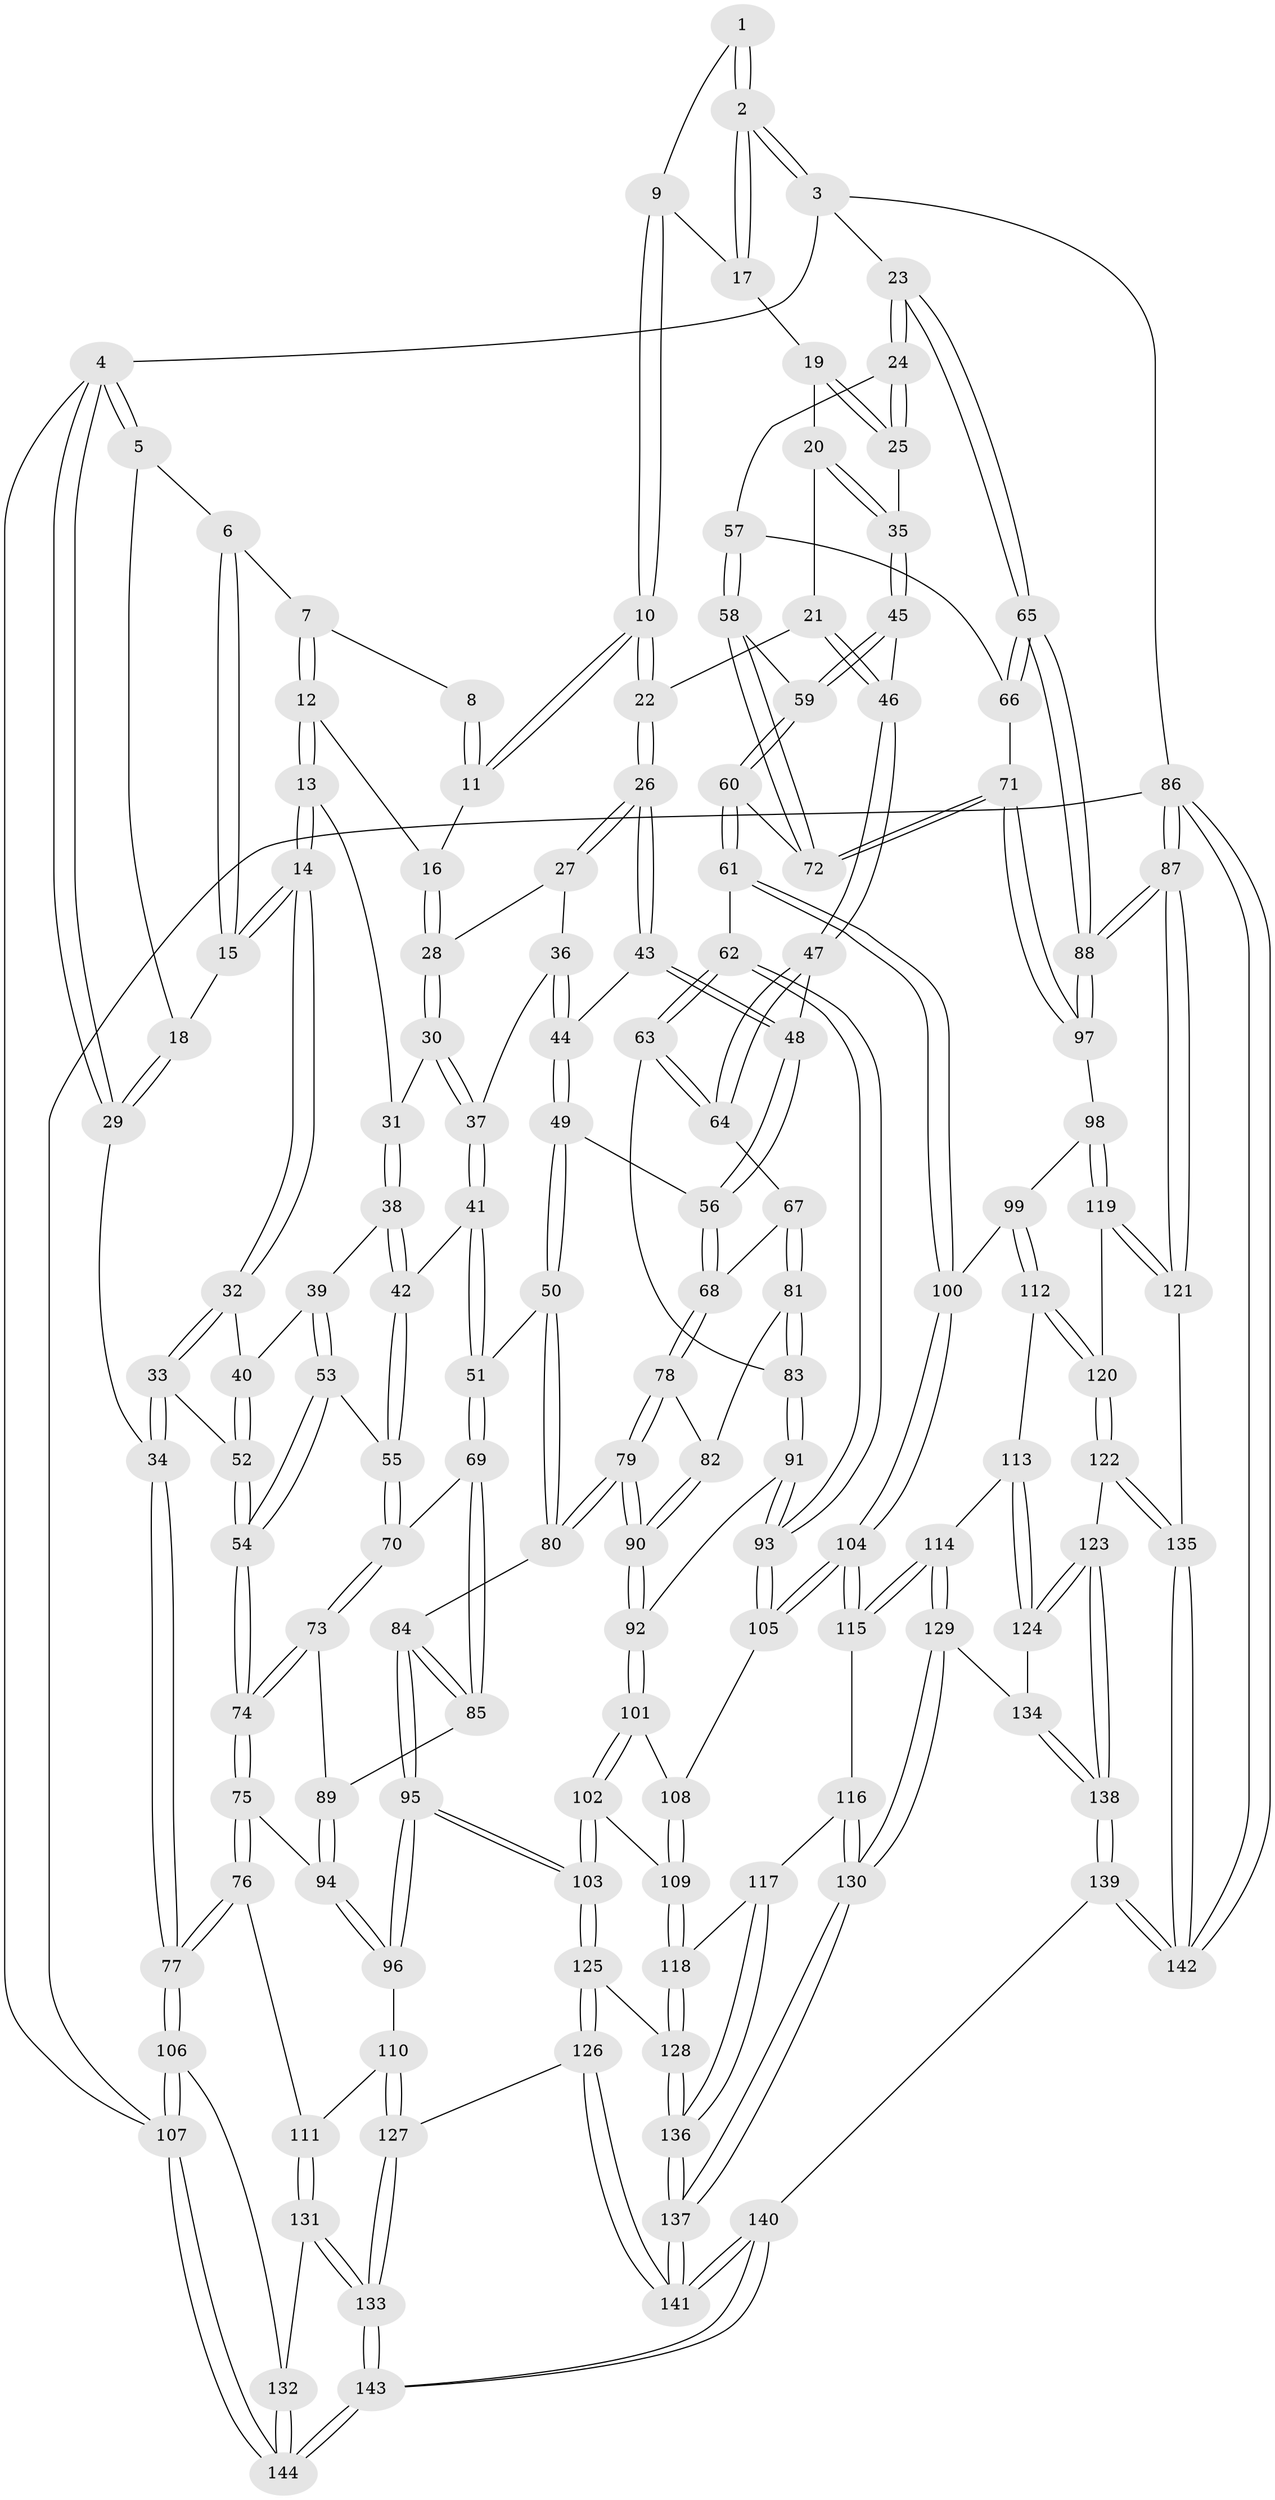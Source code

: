 // Generated by graph-tools (version 1.1) at 2025/38/03/09/25 02:38:47]
// undirected, 144 vertices, 357 edges
graph export_dot {
graph [start="1"]
  node [color=gray90,style=filled];
  1 [pos="+0.48174812927329713+0"];
  2 [pos="+1+0"];
  3 [pos="+1+0"];
  4 [pos="+0+0"];
  5 [pos="+0+0"];
  6 [pos="+0.1257963514074599+0"];
  7 [pos="+0.2689848395974142+0"];
  8 [pos="+0.39038885928534256+0"];
  9 [pos="+0.5363587053061746+0.020781090094936373"];
  10 [pos="+0.5197570242820929+0.1653701383735933"];
  11 [pos="+0.4122693871779099+0.14216657750159065"];
  12 [pos="+0.2651924861793675+0.15591070342518754"];
  13 [pos="+0.19891642195520448+0.2261755047330535"];
  14 [pos="+0.17330959326035092+0.22949642745975374"];
  15 [pos="+0.12041892447789157+0.1851612225905284"];
  16 [pos="+0.35467236577502026+0.17033442896068096"];
  17 [pos="+0.7050179411294708+0.10530674052674134"];
  18 [pos="+0.07121726793460144+0.17196189591015193"];
  19 [pos="+0.6900545825040397+0.14546042093930092"];
  20 [pos="+0.619516158940107+0.22551086406973775"];
  21 [pos="+0.579769657229607+0.2439534882369808"];
  22 [pos="+0.5684723127116489+0.24463843201950153"];
  23 [pos="+1+0.03705085277101922"];
  24 [pos="+0.9279808617500547+0.2937408904370459"];
  25 [pos="+0.9059660632313191+0.2940867412133235"];
  26 [pos="+0.5678506999650018+0.24535489276148345"];
  27 [pos="+0.5020316403510612+0.26159305104927305"];
  28 [pos="+0.38485380192559016+0.2380152936958564"];
  29 [pos="+0+0.21353968846620489"];
  30 [pos="+0.3591057591226691+0.30532244715890916"];
  31 [pos="+0.20875220403801345+0.23744526741668534"];
  32 [pos="+0.1515951294089542+0.26039950036205817"];
  33 [pos="+0.02286443343271825+0.3884370596114545"];
  34 [pos="+0+0.3778313149099731"];
  35 [pos="+0.8201596895941227+0.3127126927139588"];
  36 [pos="+0.41080036438380474+0.3258280875023388"];
  37 [pos="+0.36946656467091826+0.3277531554808641"];
  38 [pos="+0.26763806413794555+0.3812632548959141"];
  39 [pos="+0.2033018612264246+0.40397130827324806"];
  40 [pos="+0.18831742434311796+0.39153435635436495"];
  41 [pos="+0.32892062492959434+0.4237782103943023"];
  42 [pos="+0.324479648865725+0.42366885573618407"];
  43 [pos="+0.5656109315299294+0.25439194502407847"];
  44 [pos="+0.46605829438337676+0.39603535044616867"];
  45 [pos="+0.7047794462265158+0.4030738417338336"];
  46 [pos="+0.7045120843123505+0.4030547936976055"];
  47 [pos="+0.6375571462128177+0.4483332363816695"];
  48 [pos="+0.5725987209908636+0.42885855343799784"];
  49 [pos="+0.45890582018251636+0.4545639695627936"];
  50 [pos="+0.40286238591156476+0.4784770867013197"];
  51 [pos="+0.3318387496810425+0.4261098418073549"];
  52 [pos="+0.04898337482629543+0.413179739538743"];
  53 [pos="+0.18334429308036496+0.45875951966326084"];
  54 [pos="+0.11858571204017572+0.49943063354056955"];
  55 [pos="+0.27247783823220084+0.4673346508614855"];
  56 [pos="+0.5131970933327973+0.4661916947597698"];
  57 [pos="+0.9024823405833757+0.3954425052064572"];
  58 [pos="+0.8552206875803551+0.46378975214852364"];
  59 [pos="+0.7084785674535253+0.4085873610073784"];
  60 [pos="+0.7729003001512539+0.5527089899795089"];
  61 [pos="+0.7530771410209177+0.5696143089382301"];
  62 [pos="+0.7399540387772806+0.5695461536189135"];
  63 [pos="+0.6521849406549852+0.5436918516941025"];
  64 [pos="+0.6391408176812872+0.4742732414213771"];
  65 [pos="+1+0.620134526131837"];
  66 [pos="+0.9473017361282776+0.4820451512770899"];
  67 [pos="+0.5600679766523109+0.517058871190063"];
  68 [pos="+0.5206569819225711+0.4820507158669092"];
  69 [pos="+0.2924556540438546+0.5554162599554885"];
  70 [pos="+0.2695042945715322+0.4764264613251474"];
  71 [pos="+0.9220960142691369+0.6143026869893928"];
  72 [pos="+0.8196716462508957+0.5415509384395029"];
  73 [pos="+0.2089727371790603+0.557317457098059"];
  74 [pos="+0.12947911299893483+0.5599779029538631"];
  75 [pos="+0.11504718461414518+0.5920347379055472"];
  76 [pos="+0+0.7042309825399037"];
  77 [pos="+0+0.7191172732157124"];
  78 [pos="+0.5138040355362284+0.5455456792892892"];
  79 [pos="+0.48522468543408354+0.609337117508682"];
  80 [pos="+0.3929241567324522+0.5679766112161292"];
  81 [pos="+0.5926177928691816+0.5595944670195969"];
  82 [pos="+0.568672114937469+0.567575861998461"];
  83 [pos="+0.6118988210017086+0.5669603358291457"];
  84 [pos="+0.38513178076723487+0.5754732599610363"];
  85 [pos="+0.2959712440553244+0.5749149337138433"];
  86 [pos="+1+1"];
  87 [pos="+1+1"];
  88 [pos="+1+0.6294360583035732"];
  89 [pos="+0.2689752168364353+0.5854414813638724"];
  90 [pos="+0.49179444656790966+0.6162919664877379"];
  91 [pos="+0.6019817365054799+0.6479953913751542"];
  92 [pos="+0.4954987406077271+0.6244881162610888"];
  93 [pos="+0.6199859161556578+0.6818456617241596"];
  94 [pos="+0.2563223809334764+0.7150327973045106"];
  95 [pos="+0.34868642109555964+0.747734222600054"];
  96 [pos="+0.2594836224856866+0.7219196532403318"];
  97 [pos="+0.945541915865045+0.6416381772005461"];
  98 [pos="+0.8671970253995878+0.7435154727321237"];
  99 [pos="+0.8002241642404996+0.7283008883377357"];
  100 [pos="+0.7619347663407846+0.710334550450303"];
  101 [pos="+0.4862431989472306+0.6830570225136601"];
  102 [pos="+0.3767793697413628+0.7567223258922471"];
  103 [pos="+0.3578187745111209+0.7577794068696105"];
  104 [pos="+0.6535108996496137+0.7519463148398582"];
  105 [pos="+0.6268801158221597+0.7287075565109297"];
  106 [pos="+0+0.8000548497309891"];
  107 [pos="+0+1"];
  108 [pos="+0.5588031577171161+0.7370152784772735"];
  109 [pos="+0.4933647884344378+0.8049315603715459"];
  110 [pos="+0.17362612533246902+0.7820534137215333"];
  111 [pos="+0.10546246970088875+0.7855505356344639"];
  112 [pos="+0.7575856086175794+0.8322180342877702"];
  113 [pos="+0.7421938708759164+0.834043474462276"];
  114 [pos="+0.6623642867396269+0.8046998853196592"];
  115 [pos="+0.6537787936326968+0.7820398935304483"];
  116 [pos="+0.5636375149146026+0.8402503270091031"];
  117 [pos="+0.5222211080636776+0.8538262550193604"];
  118 [pos="+0.4969893459873762+0.8135385340276743"];
  119 [pos="+0.8825889511650841+0.7950562713871595"];
  120 [pos="+0.7976016923815082+0.8556462154443012"];
  121 [pos="+1+1"];
  122 [pos="+0.7867685647321343+0.903155766596892"];
  123 [pos="+0.7618293992774785+0.9090262074217765"];
  124 [pos="+0.7416972929416561+0.8763725064387725"];
  125 [pos="+0.34678486086541704+0.8469376693661733"];
  126 [pos="+0.2883841319840811+0.9066086592750985"];
  127 [pos="+0.24699816252827622+0.921632627030565"];
  128 [pos="+0.4118487084460189+0.9001877478865926"];
  129 [pos="+0.6609132143607497+0.8633539845685658"];
  130 [pos="+0.6167988938420025+0.8974033164643677"];
  131 [pos="+0.10701040791235321+0.8751915913947004"];
  132 [pos="+0.09147122727809938+0.9044076072722372"];
  133 [pos="+0.23862346117500038+0.9312140188397025"];
  134 [pos="+0.6615955106991934+0.8641965479255401"];
  135 [pos="+0.800408236058924+0.9133633487250817"];
  136 [pos="+0.5107088088567017+1"];
  137 [pos="+0.513705917798633+1"];
  138 [pos="+0.7105562815560572+0.9500438010597577"];
  139 [pos="+0.6554924401034848+1"];
  140 [pos="+0.5285188569123225+1"];
  141 [pos="+0.523814454703568+1"];
  142 [pos="+0.7153367399704602+1"];
  143 [pos="+0.04857645217344436+1"];
  144 [pos="+0.029625616659660195+1"];
  1 -- 2;
  1 -- 2;
  1 -- 9;
  2 -- 3;
  2 -- 3;
  2 -- 17;
  2 -- 17;
  3 -- 4;
  3 -- 23;
  3 -- 86;
  4 -- 5;
  4 -- 5;
  4 -- 29;
  4 -- 29;
  4 -- 107;
  5 -- 6;
  5 -- 18;
  6 -- 7;
  6 -- 15;
  6 -- 15;
  7 -- 8;
  7 -- 12;
  7 -- 12;
  8 -- 11;
  8 -- 11;
  9 -- 10;
  9 -- 10;
  9 -- 17;
  10 -- 11;
  10 -- 11;
  10 -- 22;
  10 -- 22;
  11 -- 16;
  12 -- 13;
  12 -- 13;
  12 -- 16;
  13 -- 14;
  13 -- 14;
  13 -- 31;
  14 -- 15;
  14 -- 15;
  14 -- 32;
  14 -- 32;
  15 -- 18;
  16 -- 28;
  16 -- 28;
  17 -- 19;
  18 -- 29;
  18 -- 29;
  19 -- 20;
  19 -- 25;
  19 -- 25;
  20 -- 21;
  20 -- 35;
  20 -- 35;
  21 -- 22;
  21 -- 46;
  21 -- 46;
  22 -- 26;
  22 -- 26;
  23 -- 24;
  23 -- 24;
  23 -- 65;
  23 -- 65;
  24 -- 25;
  24 -- 25;
  24 -- 57;
  25 -- 35;
  26 -- 27;
  26 -- 27;
  26 -- 43;
  26 -- 43;
  27 -- 28;
  27 -- 36;
  28 -- 30;
  28 -- 30;
  29 -- 34;
  30 -- 31;
  30 -- 37;
  30 -- 37;
  31 -- 38;
  31 -- 38;
  32 -- 33;
  32 -- 33;
  32 -- 40;
  33 -- 34;
  33 -- 34;
  33 -- 52;
  34 -- 77;
  34 -- 77;
  35 -- 45;
  35 -- 45;
  36 -- 37;
  36 -- 44;
  36 -- 44;
  37 -- 41;
  37 -- 41;
  38 -- 39;
  38 -- 42;
  38 -- 42;
  39 -- 40;
  39 -- 53;
  39 -- 53;
  40 -- 52;
  40 -- 52;
  41 -- 42;
  41 -- 51;
  41 -- 51;
  42 -- 55;
  42 -- 55;
  43 -- 44;
  43 -- 48;
  43 -- 48;
  44 -- 49;
  44 -- 49;
  45 -- 46;
  45 -- 59;
  45 -- 59;
  46 -- 47;
  46 -- 47;
  47 -- 48;
  47 -- 64;
  47 -- 64;
  48 -- 56;
  48 -- 56;
  49 -- 50;
  49 -- 50;
  49 -- 56;
  50 -- 51;
  50 -- 80;
  50 -- 80;
  51 -- 69;
  51 -- 69;
  52 -- 54;
  52 -- 54;
  53 -- 54;
  53 -- 54;
  53 -- 55;
  54 -- 74;
  54 -- 74;
  55 -- 70;
  55 -- 70;
  56 -- 68;
  56 -- 68;
  57 -- 58;
  57 -- 58;
  57 -- 66;
  58 -- 59;
  58 -- 72;
  58 -- 72;
  59 -- 60;
  59 -- 60;
  60 -- 61;
  60 -- 61;
  60 -- 72;
  61 -- 62;
  61 -- 100;
  61 -- 100;
  62 -- 63;
  62 -- 63;
  62 -- 93;
  62 -- 93;
  63 -- 64;
  63 -- 64;
  63 -- 83;
  64 -- 67;
  65 -- 66;
  65 -- 66;
  65 -- 88;
  65 -- 88;
  66 -- 71;
  67 -- 68;
  67 -- 81;
  67 -- 81;
  68 -- 78;
  68 -- 78;
  69 -- 70;
  69 -- 85;
  69 -- 85;
  70 -- 73;
  70 -- 73;
  71 -- 72;
  71 -- 72;
  71 -- 97;
  71 -- 97;
  73 -- 74;
  73 -- 74;
  73 -- 89;
  74 -- 75;
  74 -- 75;
  75 -- 76;
  75 -- 76;
  75 -- 94;
  76 -- 77;
  76 -- 77;
  76 -- 111;
  77 -- 106;
  77 -- 106;
  78 -- 79;
  78 -- 79;
  78 -- 82;
  79 -- 80;
  79 -- 80;
  79 -- 90;
  79 -- 90;
  80 -- 84;
  81 -- 82;
  81 -- 83;
  81 -- 83;
  82 -- 90;
  82 -- 90;
  83 -- 91;
  83 -- 91;
  84 -- 85;
  84 -- 85;
  84 -- 95;
  84 -- 95;
  85 -- 89;
  86 -- 87;
  86 -- 87;
  86 -- 142;
  86 -- 142;
  86 -- 107;
  87 -- 88;
  87 -- 88;
  87 -- 121;
  87 -- 121;
  88 -- 97;
  88 -- 97;
  89 -- 94;
  89 -- 94;
  90 -- 92;
  90 -- 92;
  91 -- 92;
  91 -- 93;
  91 -- 93;
  92 -- 101;
  92 -- 101;
  93 -- 105;
  93 -- 105;
  94 -- 96;
  94 -- 96;
  95 -- 96;
  95 -- 96;
  95 -- 103;
  95 -- 103;
  96 -- 110;
  97 -- 98;
  98 -- 99;
  98 -- 119;
  98 -- 119;
  99 -- 100;
  99 -- 112;
  99 -- 112;
  100 -- 104;
  100 -- 104;
  101 -- 102;
  101 -- 102;
  101 -- 108;
  102 -- 103;
  102 -- 103;
  102 -- 109;
  103 -- 125;
  103 -- 125;
  104 -- 105;
  104 -- 105;
  104 -- 115;
  104 -- 115;
  105 -- 108;
  106 -- 107;
  106 -- 107;
  106 -- 132;
  107 -- 144;
  107 -- 144;
  108 -- 109;
  108 -- 109;
  109 -- 118;
  109 -- 118;
  110 -- 111;
  110 -- 127;
  110 -- 127;
  111 -- 131;
  111 -- 131;
  112 -- 113;
  112 -- 120;
  112 -- 120;
  113 -- 114;
  113 -- 124;
  113 -- 124;
  114 -- 115;
  114 -- 115;
  114 -- 129;
  114 -- 129;
  115 -- 116;
  116 -- 117;
  116 -- 130;
  116 -- 130;
  117 -- 118;
  117 -- 136;
  117 -- 136;
  118 -- 128;
  118 -- 128;
  119 -- 120;
  119 -- 121;
  119 -- 121;
  120 -- 122;
  120 -- 122;
  121 -- 135;
  122 -- 123;
  122 -- 135;
  122 -- 135;
  123 -- 124;
  123 -- 124;
  123 -- 138;
  123 -- 138;
  124 -- 134;
  125 -- 126;
  125 -- 126;
  125 -- 128;
  126 -- 127;
  126 -- 141;
  126 -- 141;
  127 -- 133;
  127 -- 133;
  128 -- 136;
  128 -- 136;
  129 -- 130;
  129 -- 130;
  129 -- 134;
  130 -- 137;
  130 -- 137;
  131 -- 132;
  131 -- 133;
  131 -- 133;
  132 -- 144;
  132 -- 144;
  133 -- 143;
  133 -- 143;
  134 -- 138;
  134 -- 138;
  135 -- 142;
  135 -- 142;
  136 -- 137;
  136 -- 137;
  137 -- 141;
  137 -- 141;
  138 -- 139;
  138 -- 139;
  139 -- 140;
  139 -- 142;
  139 -- 142;
  140 -- 141;
  140 -- 141;
  140 -- 143;
  140 -- 143;
  143 -- 144;
  143 -- 144;
}
